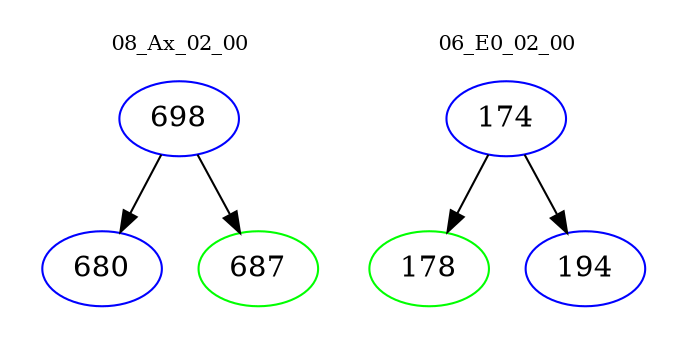 digraph{
subgraph cluster_0 {
color = white
label = "08_Ax_02_00";
fontsize=10;
T0_698 [label="698", color="blue"]
T0_698 -> T0_680 [color="black"]
T0_680 [label="680", color="blue"]
T0_698 -> T0_687 [color="black"]
T0_687 [label="687", color="green"]
}
subgraph cluster_1 {
color = white
label = "06_E0_02_00";
fontsize=10;
T1_174 [label="174", color="blue"]
T1_174 -> T1_178 [color="black"]
T1_178 [label="178", color="green"]
T1_174 -> T1_194 [color="black"]
T1_194 [label="194", color="blue"]
}
}

